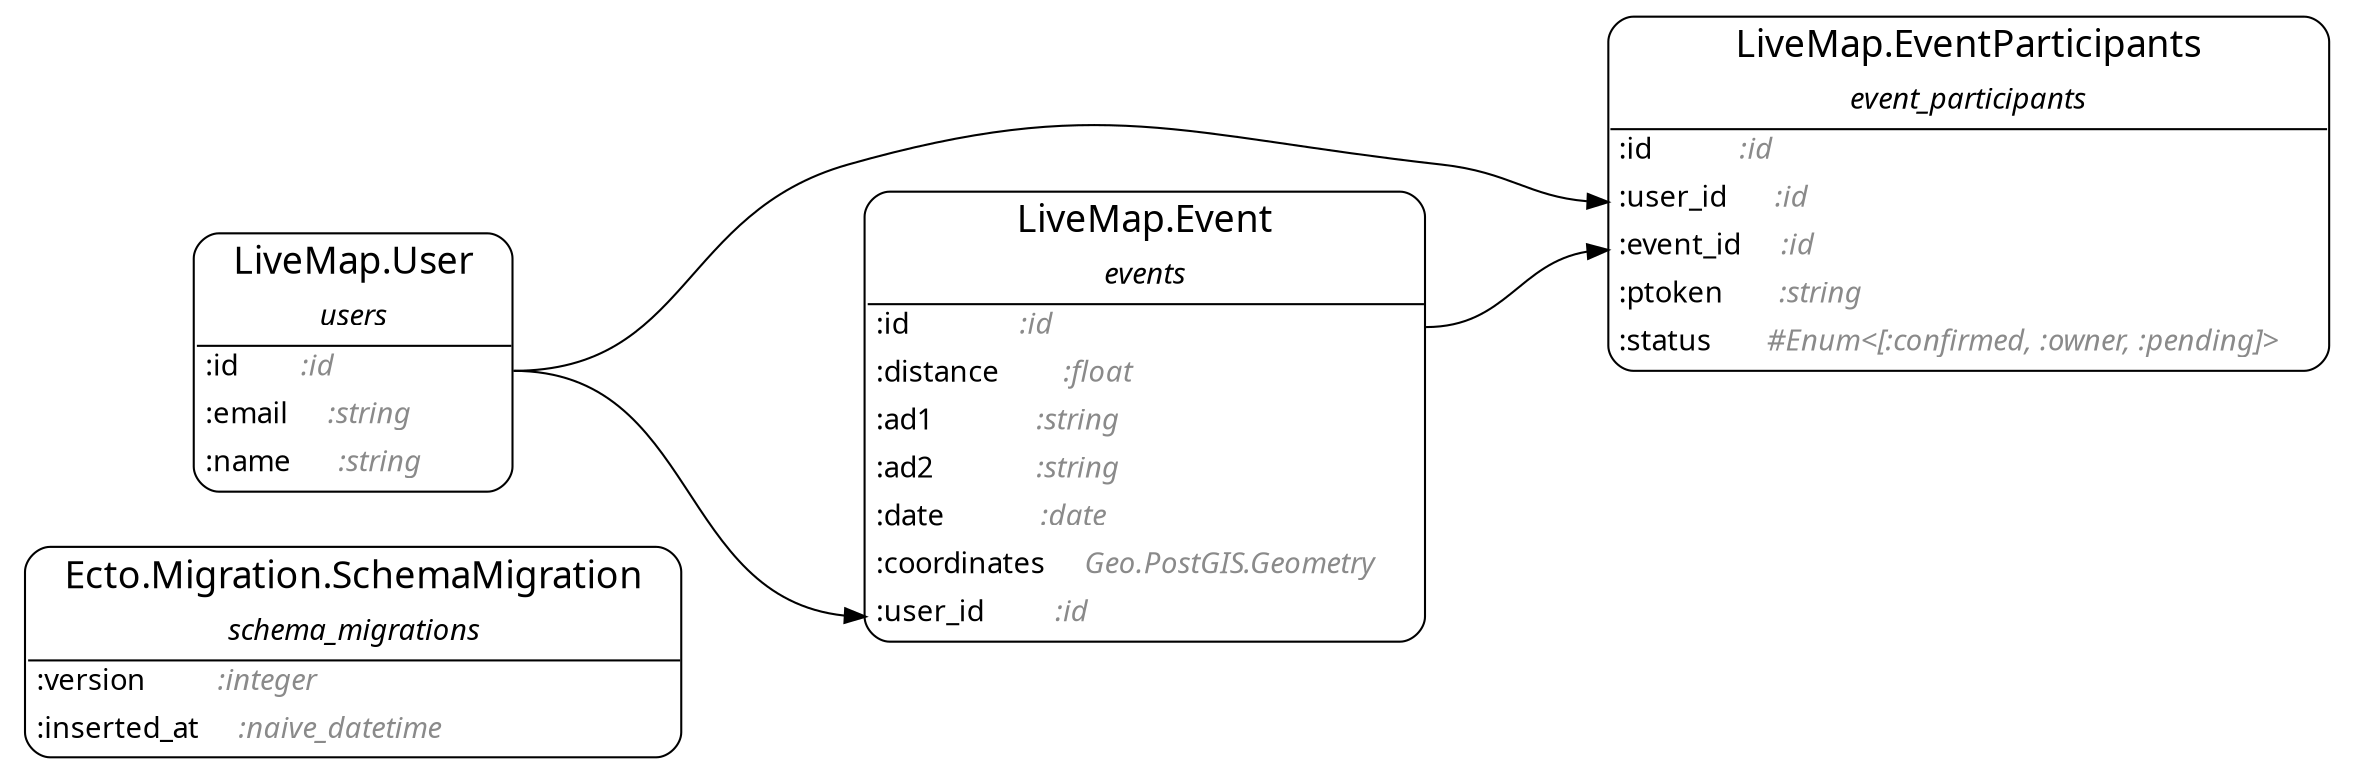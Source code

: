 digraph {
  ranksep=1.0; rankdir=LR;
  node [shape = none, fontname="Roboto Mono"];
  "Ecto.Migration.SchemaMigration" [label= <<table align='left' border='1' style='rounded' cellspacing='0' cellpadding='4' cellborder='0'><tr><td port='header@schema_module'><font point-size='18'>   Ecto.Migration.SchemaMigration   </font></td></tr><tr><td border='1' sides='b' colspan='2'><font point-size='14'><i>schema_migrations</i></font></td></tr><tr><td align='left' port='field@version'>:version         <i><font color='gray54'>:integer            </font></i></td></tr><tr><td align='left' port='field@inserted_at'>:inserted_at     <i><font color='gray54'>:naive_datetime     </font></i></td></tr></table>>]
  "LiveMap.Event" [label= <<table align='left' border='1' style='rounded' cellspacing='0' cellpadding='4' cellborder='0'><tr><td port='header@schema_module'><font point-size='18'>   LiveMap.Event   </font></td></tr><tr><td border='1' sides='b' colspan='2'><font point-size='14'><i>events</i></font></td></tr><tr><td align='left' port='field@id'>:id              <i><font color='gray54'>:id                      </font></i></td></tr><tr><td align='left' port='field@distance'>:distance        <i><font color='gray54'>:float                   </font></i></td></tr><tr><td align='left' port='field@ad1'>:ad1             <i><font color='gray54'>:string                  </font></i></td></tr><tr><td align='left' port='field@ad2'>:ad2             <i><font color='gray54'>:string                  </font></i></td></tr><tr><td align='left' port='field@date'>:date            <i><font color='gray54'>:date                    </font></i></td></tr><tr><td align='left' port='field@coordinates'>:coordinates     <i><font color='gray54'>Geo.PostGIS.Geometry     </font></i></td></tr><tr><td align='left' port='field@user_id'>:user_id         <i><font color='gray54'>:id                      </font></i></td></tr></table>>]
  "LiveMap.EventParticipants" [label= <<table align='left' border='1' style='rounded' cellspacing='0' cellpadding='4' cellborder='0'><tr><td port='header@schema_module'><font point-size='18'>   LiveMap.EventParticipants   </font></td></tr><tr><td border='1' sides='b' colspan='2'><font point-size='14'><i>event_participants</i></font></td></tr><tr><td align='left' port='field@id'>:id           <i><font color='gray54'>:id                                       </font></i></td></tr><tr><td align='left' port='field@user_id'>:user_id      <i><font color='gray54'>:id                                       </font></i></td></tr><tr><td align='left' port='field@event_id'>:event_id     <i><font color='gray54'>:id                                       </font></i></td></tr><tr><td align='left' port='field@ptoken'>:ptoken       <i><font color='gray54'>:string                                   </font></i></td></tr><tr><td align='left' port='field@status'>:status       <i><font color='gray54'>#Enum&lt;[:confirmed, :owner, :pending]&gt;     </font></i></td></tr></table>>]
  "LiveMap.User" [label= <<table align='left' border='1' style='rounded' cellspacing='0' cellpadding='4' cellborder='0'><tr><td port='header@schema_module'><font point-size='18'>   LiveMap.User   </font></td></tr><tr><td border='1' sides='b' colspan='2'><font point-size='14'><i>users</i></font></td></tr><tr><td align='left' port='field@id'>:id        <i><font color='gray54'>:id         </font></i></td></tr><tr><td align='left' port='field@email'>:email     <i><font color='gray54'>:string     </font></i></td></tr><tr><td align='left' port='field@name'>:name      <i><font color='gray54'>:string     </font></i></td></tr></table>>]

  "LiveMap.Event":"field@id":e -> "LiveMap.EventParticipants":"field@event_id":w
  "LiveMap.User":"field@id":e -> "LiveMap.EventParticipants":"field@user_id":w
  "LiveMap.User":"field@id":e -> "LiveMap.Event":"field@user_id":w
}